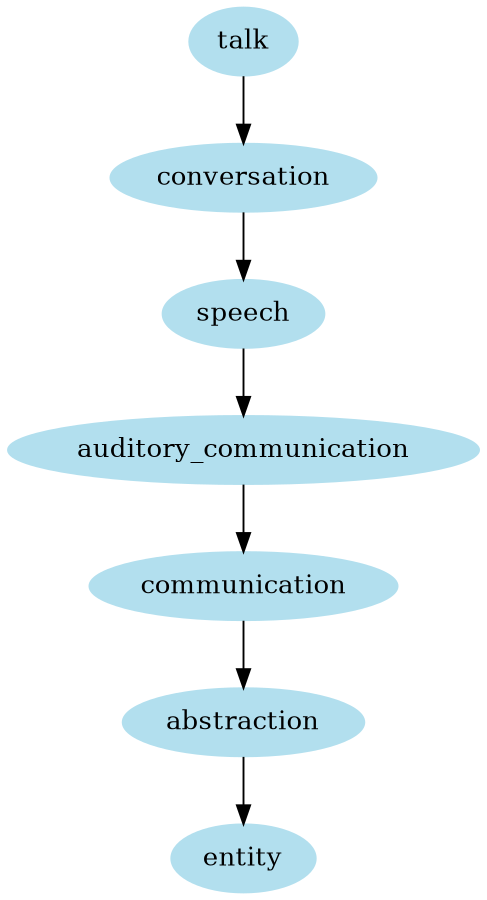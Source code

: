 digraph unix {
	node [color=lightblue2 style=filled]
	size="6,6"
	talk -> conversation
	conversation -> speech
	speech -> auditory_communication
	auditory_communication -> communication
	communication -> abstraction
	abstraction -> entity
}
